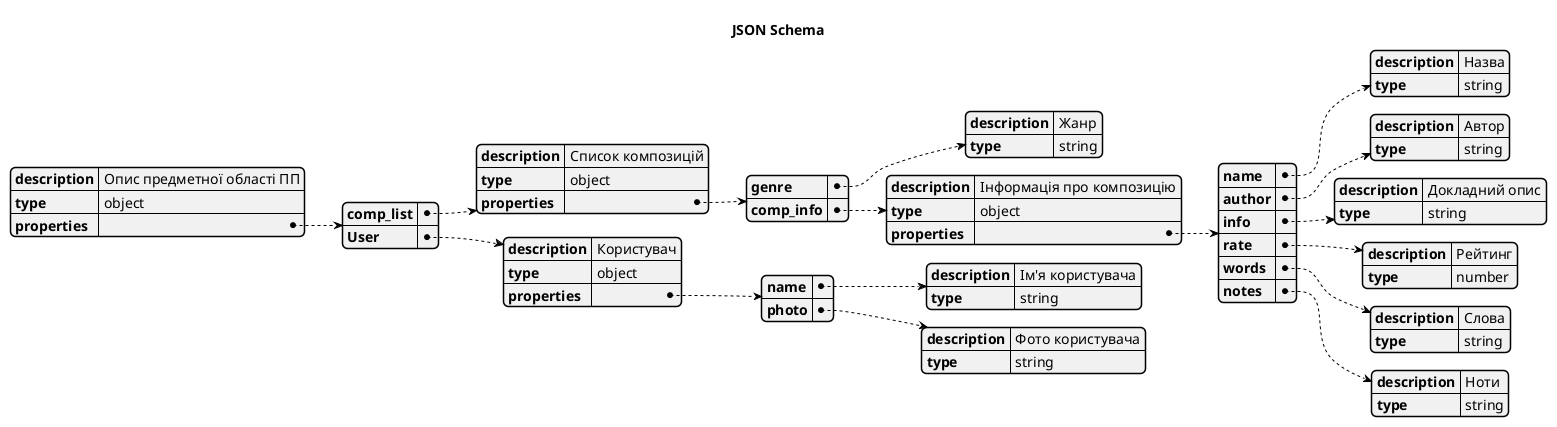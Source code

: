 @startjson json

title JSON Schema

{
 "description": "Опис предметної області ПП",
  "type": "object",
  "properties": {
    "comp_list": {
      "description": "Список композицій",
      "type": "object",
      "properties": {
        "genre": {
          "description": "Жанр",
          "type": "string"
        },
        "comp_info": {
          "description": "Інформація про композицію",
          "type": "object",
          "properties": {
            "name": {
              "description": "Назва",
              "type": "string"
            },
            "author": {
              "description": "Автор",
              "type": "string"
            },
            "info": {
              "description": "Докладний опис",
              "type": "string"
            },
            "rate": {
              "description": "Рейтинг",
              "type": "number"
            },
            "words": {
              "description": "Слова",
              "type": "string"
            },
            "notes": {
              "description": "Ноти",
              "type": "string"
            }
          }
        }
      }
    },
    "User": {
        "description": "Користувач",
        "type": "object",
        "properties": {
          "name": {
            "description": "Ім'я користувача",
            "type": "string"
          },
          "photo": {
            "description": "Фото користувача",
            "type": "string"
          }
        }
    }
  }
}

@endjson
